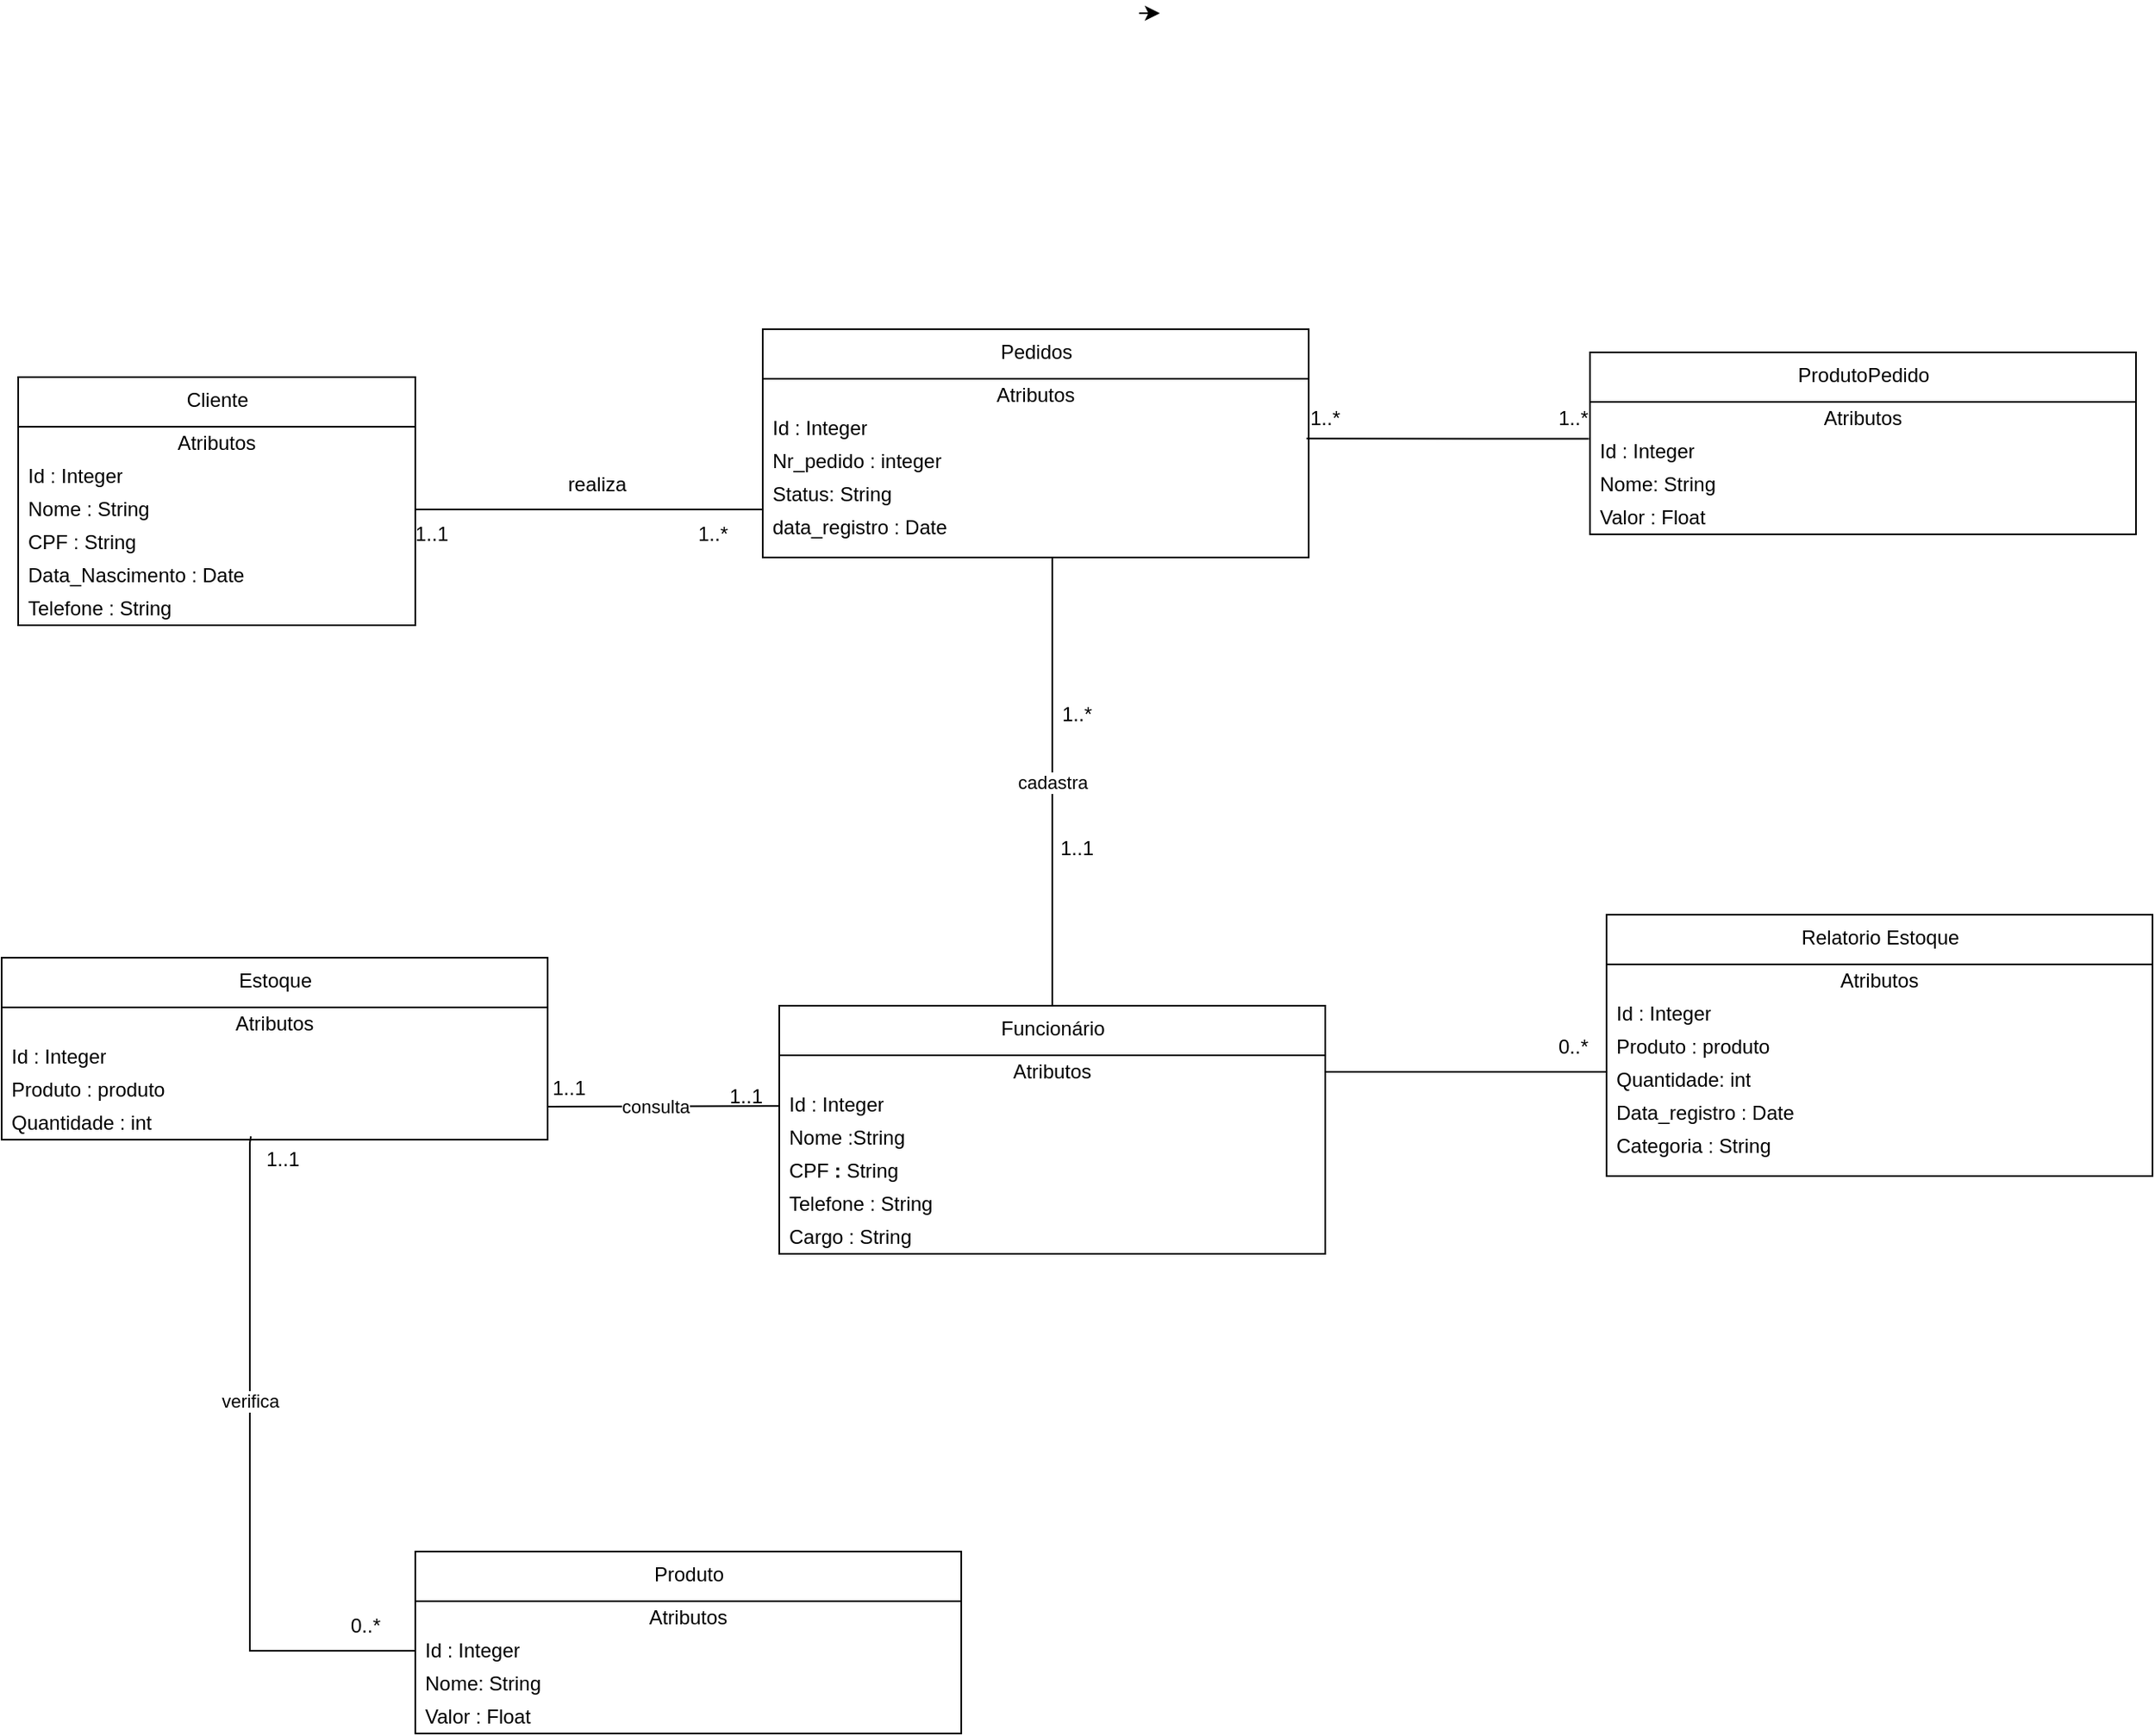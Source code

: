 <mxfile version="18.1.1" type="device"><diagram id="Cx4AztGt67KTtShkw5KA" name="Page-1"><mxGraphModel dx="3558" dy="2621" grid="1" gridSize="10" guides="1" tooltips="1" connect="1" arrows="1" fold="1" page="1" pageScale="1" pageWidth="827" pageHeight="1169" math="0" shadow="0"><root><mxCell id="0"/><mxCell id="1" parent="0"/><mxCell id="dHC5TxJik9N568IBiqkN-1" value="Cliente" style="swimlane;fontStyle=0;align=center;verticalAlign=top;childLayout=stackLayout;horizontal=1;startSize=30;horizontalStack=0;resizeParent=1;resizeParentMax=0;resizeLast=0;collapsible=0;marginBottom=0;html=1;" parent="1" vertex="1"><mxGeometry x="-270" y="70" width="240" height="150" as="geometry"/></mxCell><mxCell id="dHC5TxJik9N568IBiqkN-2" value="Atributos" style="text;html=1;strokeColor=none;fillColor=none;align=center;verticalAlign=middle;spacingLeft=4;spacingRight=4;overflow=hidden;rotatable=0;points=[[0,0.5],[1,0.5]];portConstraint=eastwest;" parent="dHC5TxJik9N568IBiqkN-1" vertex="1"><mxGeometry y="30" width="240" height="20" as="geometry"/></mxCell><mxCell id="dHC5TxJik9N568IBiqkN-14" value="Id : Integer" style="text;html=1;strokeColor=none;fillColor=none;align=left;verticalAlign=middle;spacingLeft=4;spacingRight=4;overflow=hidden;rotatable=0;points=[[0,0.5],[1,0.5]];portConstraint=eastwest;" parent="dHC5TxJik9N568IBiqkN-1" vertex="1"><mxGeometry y="50" width="240" height="20" as="geometry"/></mxCell><mxCell id="dHC5TxJik9N568IBiqkN-3" value="Nome : String" style="text;html=1;strokeColor=none;fillColor=none;align=left;verticalAlign=middle;spacingLeft=4;spacingRight=4;overflow=hidden;rotatable=0;points=[[0,0.5],[1,0.5]];portConstraint=eastwest;" parent="dHC5TxJik9N568IBiqkN-1" vertex="1"><mxGeometry y="70" width="240" height="20" as="geometry"/></mxCell><mxCell id="dHC5TxJik9N568IBiqkN-11" value="CPF :&amp;nbsp;String" style="text;html=1;strokeColor=none;fillColor=none;align=left;verticalAlign=middle;spacingLeft=4;spacingRight=4;overflow=hidden;rotatable=0;points=[[0,0.5],[1,0.5]];portConstraint=eastwest;" parent="dHC5TxJik9N568IBiqkN-1" vertex="1"><mxGeometry y="90" width="240" height="20" as="geometry"/></mxCell><mxCell id="dHC5TxJik9N568IBiqkN-12" value="Data_Nascimento :&amp;nbsp;Date" style="text;html=1;strokeColor=none;fillColor=none;align=left;verticalAlign=middle;spacingLeft=4;spacingRight=4;overflow=hidden;rotatable=0;points=[[0,0.5],[1,0.5]];portConstraint=eastwest;" parent="dHC5TxJik9N568IBiqkN-1" vertex="1"><mxGeometry y="110" width="240" height="20" as="geometry"/></mxCell><mxCell id="dHC5TxJik9N568IBiqkN-16" value="Telefone :&amp;nbsp;String" style="text;html=1;strokeColor=none;fillColor=none;align=left;verticalAlign=middle;spacingLeft=4;spacingRight=4;overflow=hidden;rotatable=0;points=[[0,0.5],[1,0.5]];portConstraint=eastwest;" parent="dHC5TxJik9N568IBiqkN-1" vertex="1"><mxGeometry y="130" width="240" height="20" as="geometry"/></mxCell><mxCell id="dHC5TxJik9N568IBiqkN-44" value="Funcionário" style="swimlane;fontStyle=0;align=center;verticalAlign=top;childLayout=stackLayout;horizontal=1;startSize=30;horizontalStack=0;resizeParent=1;resizeParentMax=0;resizeLast=0;collapsible=0;marginBottom=0;html=1;" parent="1" vertex="1"><mxGeometry x="190" y="450" width="330" height="150" as="geometry"/></mxCell><mxCell id="dHC5TxJik9N568IBiqkN-58" value="Atributos" style="text;html=1;strokeColor=none;fillColor=none;align=center;verticalAlign=middle;spacingLeft=4;spacingRight=4;overflow=hidden;rotatable=0;points=[[0,0.5],[1,0.5]];portConstraint=eastwest;" parent="dHC5TxJik9N568IBiqkN-44" vertex="1"><mxGeometry y="30" width="330" height="20" as="geometry"/></mxCell><mxCell id="dHC5TxJik9N568IBiqkN-46" value="Id : Integer" style="text;html=1;strokeColor=none;fillColor=none;align=left;verticalAlign=middle;spacingLeft=4;spacingRight=4;overflow=hidden;rotatable=0;points=[[0,0.5],[1,0.5]];portConstraint=eastwest;" parent="dHC5TxJik9N568IBiqkN-44" vertex="1"><mxGeometry y="50" width="330" height="20" as="geometry"/></mxCell><mxCell id="dHC5TxJik9N568IBiqkN-47" value="Nome :String" style="text;html=1;strokeColor=none;fillColor=none;align=left;verticalAlign=middle;spacingLeft=4;spacingRight=4;overflow=hidden;rotatable=0;points=[[0,0.5],[1,0.5]];portConstraint=eastwest;" parent="dHC5TxJik9N568IBiqkN-44" vertex="1"><mxGeometry y="70" width="330" height="20" as="geometry"/></mxCell><mxCell id="dHC5TxJik9N568IBiqkN-48" value="CPF &lt;b&gt;: &lt;/b&gt;String" style="text;html=1;strokeColor=none;fillColor=none;align=left;verticalAlign=middle;spacingLeft=4;spacingRight=4;overflow=hidden;rotatable=0;points=[[0,0.5],[1,0.5]];portConstraint=eastwest;" parent="dHC5TxJik9N568IBiqkN-44" vertex="1"><mxGeometry y="90" width="330" height="20" as="geometry"/></mxCell><mxCell id="dHC5TxJik9N568IBiqkN-49" value="Telefone : String" style="text;html=1;strokeColor=none;fillColor=none;align=left;verticalAlign=middle;spacingLeft=4;spacingRight=4;overflow=hidden;rotatable=0;points=[[0,0.5],[1,0.5]];portConstraint=eastwest;" parent="dHC5TxJik9N568IBiqkN-44" vertex="1"><mxGeometry y="110" width="330" height="20" as="geometry"/></mxCell><mxCell id="dHC5TxJik9N568IBiqkN-50" value="Cargo : String" style="text;html=1;strokeColor=none;fillColor=none;align=left;verticalAlign=middle;spacingLeft=4;spacingRight=4;overflow=hidden;rotatable=0;points=[[0,0.5],[1,0.5]];portConstraint=eastwest;" parent="dHC5TxJik9N568IBiqkN-44" vertex="1"><mxGeometry y="130" width="330" height="20" as="geometry"/></mxCell><mxCell id="cuk9OXNKnOFUyl_-UuKK-25" value="verifica" style="edgeStyle=orthogonalEdgeStyle;rounded=0;orthogonalLoop=1;jettySize=auto;html=1;endArrow=none;endFill=0;entryX=0.177;entryY=0.032;entryDx=0;entryDy=0;entryPerimeter=0;" parent="1" source="dHC5TxJik9N568IBiqkN-61" target="cuk9OXNKnOFUyl_-UuKK-17" edge="1"><mxGeometry x="0.222" relative="1" as="geometry"><mxPoint x="-129.85" y="580.0" as="targetPoint"/><Array as="points"><mxPoint x="-130" y="840"/><mxPoint x="-130" y="533"/><mxPoint x="-129" y="533"/></Array><mxPoint as="offset"/></mxGeometry></mxCell><mxCell id="dHC5TxJik9N568IBiqkN-61" value="Produto" style="swimlane;fontStyle=0;align=center;verticalAlign=top;childLayout=stackLayout;horizontal=1;startSize=30;horizontalStack=0;resizeParent=1;resizeParentMax=0;resizeLast=0;collapsible=0;marginBottom=0;html=1;" parent="1" vertex="1"><mxGeometry x="-30" y="780" width="330" height="110" as="geometry"/></mxCell><mxCell id="dHC5TxJik9N568IBiqkN-62" value="Atributos" style="text;html=1;strokeColor=none;fillColor=none;align=center;verticalAlign=middle;spacingLeft=4;spacingRight=4;overflow=hidden;rotatable=0;points=[[0,0.5],[1,0.5]];portConstraint=eastwest;" parent="dHC5TxJik9N568IBiqkN-61" vertex="1"><mxGeometry y="30" width="330" height="20" as="geometry"/></mxCell><mxCell id="dHC5TxJik9N568IBiqkN-63" value="Id : Integer" style="text;html=1;strokeColor=none;fillColor=none;align=left;verticalAlign=middle;spacingLeft=4;spacingRight=4;overflow=hidden;rotatable=0;points=[[0,0.5],[1,0.5]];portConstraint=eastwest;" parent="dHC5TxJik9N568IBiqkN-61" vertex="1"><mxGeometry y="50" width="330" height="20" as="geometry"/></mxCell><mxCell id="dHC5TxJik9N568IBiqkN-67" value="Nome: String" style="text;html=1;strokeColor=none;fillColor=none;align=left;verticalAlign=middle;spacingLeft=4;spacingRight=4;overflow=hidden;rotatable=0;points=[[0,0.5],[1,0.5]];portConstraint=eastwest;" parent="dHC5TxJik9N568IBiqkN-61" vertex="1"><mxGeometry y="70" width="330" height="20" as="geometry"/></mxCell><mxCell id="dHC5TxJik9N568IBiqkN-74" value="Valor : Float" style="text;html=1;strokeColor=none;fillColor=none;align=left;verticalAlign=middle;spacingLeft=4;spacingRight=4;overflow=hidden;rotatable=0;points=[[0,0.5],[1,0.5]];portConstraint=eastwest;" parent="dHC5TxJik9N568IBiqkN-61" vertex="1"><mxGeometry y="90" width="330" height="20" as="geometry"/></mxCell><mxCell id="cuk9OXNKnOFUyl_-UuKK-11" style="edgeStyle=orthogonalEdgeStyle;rounded=0;orthogonalLoop=1;jettySize=auto;html=1;entryX=1;entryY=0.5;entryDx=0;entryDy=0;endArrow=none;endFill=0;" parent="1" source="dHC5TxJik9N568IBiqkN-75" target="dHC5TxJik9N568IBiqkN-3" edge="1"><mxGeometry relative="1" as="geometry"><Array as="points"><mxPoint x="150" y="150"/><mxPoint x="150" y="150"/></Array></mxGeometry></mxCell><mxCell id="cuk9OXNKnOFUyl_-UuKK-15" value="cadastra" style="edgeStyle=orthogonalEdgeStyle;rounded=0;orthogonalLoop=1;jettySize=auto;html=1;endArrow=none;endFill=0;" parent="1" source="dHC5TxJik9N568IBiqkN-75" target="dHC5TxJik9N568IBiqkN-44" edge="1"><mxGeometry relative="1" as="geometry"><Array as="points"><mxPoint x="355" y="220"/><mxPoint x="355" y="220"/></Array></mxGeometry></mxCell><mxCell id="dHC5TxJik9N568IBiqkN-75" value="Pedidos" style="swimlane;fontStyle=0;align=center;verticalAlign=top;childLayout=stackLayout;horizontal=1;startSize=30;horizontalStack=0;resizeParent=1;resizeParentMax=0;resizeLast=0;collapsible=0;marginBottom=0;html=1;swimlaneLine=1;fillColor=none;" parent="1" vertex="1"><mxGeometry x="180" y="41" width="330" height="138" as="geometry"/></mxCell><mxCell id="dHC5TxJik9N568IBiqkN-76" value="Atributos" style="text;html=1;strokeColor=none;fillColor=none;align=center;verticalAlign=middle;spacingLeft=4;spacingRight=4;overflow=hidden;rotatable=0;points=[[0,0.5],[1,0.5]];portConstraint=eastwest;" parent="dHC5TxJik9N568IBiqkN-75" vertex="1"><mxGeometry y="30" width="330" height="20" as="geometry"/></mxCell><mxCell id="dHC5TxJik9N568IBiqkN-77" value="Id : Integer" style="text;html=1;strokeColor=none;fillColor=none;align=left;verticalAlign=middle;spacingLeft=4;spacingRight=4;overflow=hidden;rotatable=0;points=[[0,0.5],[1,0.5]];portConstraint=eastwest;" parent="dHC5TxJik9N568IBiqkN-75" vertex="1"><mxGeometry y="50" width="330" height="20" as="geometry"/></mxCell><mxCell id="dHC5TxJik9N568IBiqkN-78" value="Nr_pedido : integer" style="text;html=1;strokeColor=none;fillColor=none;align=left;verticalAlign=middle;spacingLeft=4;spacingRight=4;overflow=hidden;rotatable=0;points=[[0,0.5],[1,0.5]];portConstraint=eastwest;" parent="dHC5TxJik9N568IBiqkN-75" vertex="1"><mxGeometry y="70" width="330" height="20" as="geometry"/></mxCell><mxCell id="dHC5TxJik9N568IBiqkN-86" value="Status: String" style="text;html=1;strokeColor=none;fillColor=none;align=left;verticalAlign=middle;spacingLeft=4;spacingRight=4;overflow=hidden;rotatable=0;points=[[0,0.5],[1,0.5]];portConstraint=eastwest;" parent="dHC5TxJik9N568IBiqkN-75" vertex="1"><mxGeometry y="90" width="330" height="20" as="geometry"/></mxCell><mxCell id="dHC5TxJik9N568IBiqkN-79" value="data_registro : Date" style="text;html=1;strokeColor=none;fillColor=none;align=left;verticalAlign=middle;spacingLeft=4;spacingRight=4;overflow=hidden;rotatable=0;points=[[0,0.5],[1,0.5]];portConstraint=eastwest;" parent="dHC5TxJik9N568IBiqkN-75" vertex="1"><mxGeometry y="110" width="330" height="20" as="geometry"/></mxCell><mxCell id="dHC5TxJik9N568IBiqkN-80" value="" style="line;strokeWidth=1;fillColor=none;align=left;verticalAlign=middle;spacingTop=-1;spacingLeft=3;spacingRight=3;rotatable=0;labelPosition=right;points=[];portConstraint=eastwest;strokeColor=none;" parent="dHC5TxJik9N568IBiqkN-75" vertex="1"><mxGeometry y="130" width="330" height="8" as="geometry"/></mxCell><mxCell id="dHC5TxJik9N568IBiqkN-88" value="Estoque" style="swimlane;fontStyle=0;align=center;verticalAlign=top;childLayout=stackLayout;horizontal=1;startSize=30;horizontalStack=0;resizeParent=1;resizeParentMax=0;resizeLast=0;collapsible=0;marginBottom=0;html=1;" parent="1" vertex="1"><mxGeometry x="-280" y="421" width="330" height="110" as="geometry"/></mxCell><mxCell id="dHC5TxJik9N568IBiqkN-89" value="Atributos" style="text;html=1;strokeColor=none;fillColor=none;align=center;verticalAlign=middle;spacingLeft=4;spacingRight=4;overflow=hidden;rotatable=0;points=[[0,0.5],[1,0.5]];portConstraint=eastwest;" parent="dHC5TxJik9N568IBiqkN-88" vertex="1"><mxGeometry y="30" width="330" height="20" as="geometry"/></mxCell><mxCell id="dHC5TxJik9N568IBiqkN-90" value="Id : Integer" style="text;html=1;strokeColor=none;fillColor=none;align=left;verticalAlign=middle;spacingLeft=4;spacingRight=4;overflow=hidden;rotatable=0;points=[[0,0.5],[1,0.5]];portConstraint=eastwest;" parent="dHC5TxJik9N568IBiqkN-88" vertex="1"><mxGeometry y="50" width="330" height="20" as="geometry"/></mxCell><mxCell id="dHC5TxJik9N568IBiqkN-92" value="Produto : produto" style="text;html=1;strokeColor=none;fillColor=none;align=left;verticalAlign=middle;spacingLeft=4;spacingRight=4;overflow=hidden;rotatable=0;points=[[0,0.5],[1,0.5]];portConstraint=eastwest;" parent="dHC5TxJik9N568IBiqkN-88" vertex="1"><mxGeometry y="70" width="330" height="20" as="geometry"/></mxCell><mxCell id="dHC5TxJik9N568IBiqkN-93" value="Quantidade : int" style="text;html=1;strokeColor=none;fillColor=none;align=left;verticalAlign=middle;spacingLeft=4;spacingRight=4;overflow=hidden;rotatable=0;points=[[0,0.5],[1,0.5]];portConstraint=eastwest;" parent="dHC5TxJik9N568IBiqkN-88" vertex="1"><mxGeometry y="90" width="330" height="20" as="geometry"/></mxCell><mxCell id="dHC5TxJik9N568IBiqkN-96" value="Relatorio Estoque" style="swimlane;fontStyle=0;align=center;verticalAlign=top;childLayout=stackLayout;horizontal=1;startSize=30;horizontalStack=0;resizeParent=1;resizeParentMax=0;resizeLast=0;collapsible=0;marginBottom=0;html=1;" parent="1" vertex="1"><mxGeometry x="690" y="395" width="330" height="158" as="geometry"/></mxCell><mxCell id="dHC5TxJik9N568IBiqkN-97" value="Atributos" style="text;html=1;strokeColor=none;fillColor=none;align=center;verticalAlign=middle;spacingLeft=4;spacingRight=4;overflow=hidden;rotatable=0;points=[[0,0.5],[1,0.5]];portConstraint=eastwest;" parent="dHC5TxJik9N568IBiqkN-96" vertex="1"><mxGeometry y="30" width="330" height="20" as="geometry"/></mxCell><mxCell id="dHC5TxJik9N568IBiqkN-98" value="Id : Integer" style="text;html=1;strokeColor=none;fillColor=none;align=left;verticalAlign=middle;spacingLeft=4;spacingRight=4;overflow=hidden;rotatable=0;points=[[0,0.5],[1,0.5]];portConstraint=eastwest;" parent="dHC5TxJik9N568IBiqkN-96" vertex="1"><mxGeometry y="50" width="330" height="20" as="geometry"/></mxCell><mxCell id="dHC5TxJik9N568IBiqkN-99" value="Produto : produto" style="text;html=1;strokeColor=none;fillColor=none;align=left;verticalAlign=middle;spacingLeft=4;spacingRight=4;overflow=hidden;rotatable=0;points=[[0,0.5],[1,0.5]];portConstraint=eastwest;" parent="dHC5TxJik9N568IBiqkN-96" vertex="1"><mxGeometry y="70" width="330" height="20" as="geometry"/></mxCell><mxCell id="dHC5TxJik9N568IBiqkN-100" value="Quantidade: int" style="text;html=1;strokeColor=none;fillColor=none;align=left;verticalAlign=middle;spacingLeft=4;spacingRight=4;overflow=hidden;rotatable=0;points=[[0,0.5],[1,0.5]];portConstraint=eastwest;" parent="dHC5TxJik9N568IBiqkN-96" vertex="1"><mxGeometry y="90" width="330" height="20" as="geometry"/></mxCell><mxCell id="dHC5TxJik9N568IBiqkN-101" value="Data_registro : Date" style="text;html=1;strokeColor=none;fillColor=none;align=left;verticalAlign=middle;spacingLeft=4;spacingRight=4;overflow=hidden;rotatable=0;points=[[0,0.5],[1,0.5]];portConstraint=eastwest;" parent="dHC5TxJik9N568IBiqkN-96" vertex="1"><mxGeometry y="110" width="330" height="20" as="geometry"/></mxCell><mxCell id="dHC5TxJik9N568IBiqkN-104" value="Categoria : String" style="text;html=1;strokeColor=none;fillColor=none;align=left;verticalAlign=middle;spacingLeft=4;spacingRight=4;overflow=hidden;rotatable=0;points=[[0,0.5],[1,0.5]];portConstraint=eastwest;" parent="dHC5TxJik9N568IBiqkN-96" vertex="1"><mxGeometry y="130" width="330" height="20" as="geometry"/></mxCell><mxCell id="dHC5TxJik9N568IBiqkN-102" value="" style="line;strokeWidth=1;fillColor=none;align=left;verticalAlign=middle;spacingTop=-1;spacingLeft=3;spacingRight=3;rotatable=0;labelPosition=right;points=[];portConstraint=eastwest;strokeColor=none;" parent="dHC5TxJik9N568IBiqkN-96" vertex="1"><mxGeometry y="150" width="330" height="8" as="geometry"/></mxCell><mxCell id="cuk9OXNKnOFUyl_-UuKK-12" value="1..*" style="text;html=1;strokeColor=none;fillColor=none;align=center;verticalAlign=middle;whiteSpace=wrap;rounded=0;" parent="1" vertex="1"><mxGeometry x="120" y="150" width="60" height="30" as="geometry"/></mxCell><mxCell id="cuk9OXNKnOFUyl_-UuKK-13" value="1..1" style="text;html=1;strokeColor=none;fillColor=none;align=center;verticalAlign=middle;whiteSpace=wrap;rounded=0;" parent="1" vertex="1"><mxGeometry x="-50" y="150" width="60" height="30" as="geometry"/></mxCell><mxCell id="cuk9OXNKnOFUyl_-UuKK-14" value="realiza" style="text;html=1;strokeColor=none;fillColor=none;align=center;verticalAlign=middle;whiteSpace=wrap;rounded=0;" parent="1" vertex="1"><mxGeometry x="50" y="120" width="60" height="30" as="geometry"/></mxCell><mxCell id="cuk9OXNKnOFUyl_-UuKK-16" value="1..*" style="text;html=1;strokeColor=none;fillColor=none;align=center;verticalAlign=middle;whiteSpace=wrap;rounded=0;" parent="1" vertex="1"><mxGeometry x="340" y="259" width="60" height="30" as="geometry"/></mxCell><mxCell id="cuk9OXNKnOFUyl_-UuKK-17" value="1..1" style="text;html=1;strokeColor=none;fillColor=none;align=center;verticalAlign=middle;whiteSpace=wrap;rounded=0;" parent="1" vertex="1"><mxGeometry x="-140" y="528" width="60" height="30" as="geometry"/></mxCell><mxCell id="cuk9OXNKnOFUyl_-UuKK-18" value="1..1" style="text;html=1;strokeColor=none;fillColor=none;align=center;verticalAlign=middle;whiteSpace=wrap;rounded=0;" parent="1" vertex="1"><mxGeometry x="340" y="340" width="60" height="30" as="geometry"/></mxCell><mxCell id="cuk9OXNKnOFUyl_-UuKK-20" value="consulta" style="edgeStyle=orthogonalEdgeStyle;rounded=0;orthogonalLoop=1;jettySize=auto;html=1;entryX=1;entryY=0.5;entryDx=0;entryDy=0;endArrow=none;endFill=0;exitX=-0.001;exitY=0.531;exitDx=0;exitDy=0;exitPerimeter=0;" parent="1" source="dHC5TxJik9N568IBiqkN-46" target="dHC5TxJik9N568IBiqkN-93" edge="1"><mxGeometry relative="1" as="geometry"><Array as="points"><mxPoint x="182" y="511"/><mxPoint x="50" y="511"/></Array><mxPoint x="150" y="530" as="sourcePoint"/></mxGeometry></mxCell><mxCell id="cuk9OXNKnOFUyl_-UuKK-21" value="1..1" style="text;html=1;strokeColor=none;fillColor=none;align=center;verticalAlign=middle;whiteSpace=wrap;rounded=0;" parent="1" vertex="1"><mxGeometry x="33" y="485" width="60" height="30" as="geometry"/></mxCell><mxCell id="cuk9OXNKnOFUyl_-UuKK-23" value="1..1" style="text;html=1;strokeColor=none;fillColor=none;align=center;verticalAlign=middle;whiteSpace=wrap;rounded=0;" parent="1" vertex="1"><mxGeometry x="140" y="490" width="60" height="30" as="geometry"/></mxCell><mxCell id="cuk9OXNKnOFUyl_-UuKK-24" style="edgeStyle=orthogonalEdgeStyle;rounded=0;orthogonalLoop=1;jettySize=auto;html=1;entryX=0;entryY=0.5;entryDx=0;entryDy=0;endArrow=none;endFill=0;exitX=1;exitY=0.184;exitDx=0;exitDy=0;exitPerimeter=0;" parent="1" source="dHC5TxJik9N568IBiqkN-58" target="dHC5TxJik9N568IBiqkN-100" edge="1"><mxGeometry relative="1" as="geometry"><Array as="points"><mxPoint x="520" y="490"/><mxPoint x="690" y="490"/></Array><mxPoint x="550" y="520" as="sourcePoint"/></mxGeometry></mxCell><mxCell id="cuk9OXNKnOFUyl_-UuKK-26" value="0..*" style="text;html=1;strokeColor=none;fillColor=none;align=center;verticalAlign=middle;whiteSpace=wrap;rounded=0;" parent="1" vertex="1"><mxGeometry x="-90" y="810" width="60" height="30" as="geometry"/></mxCell><mxCell id="cuk9OXNKnOFUyl_-UuKK-27" value="0..*" style="text;html=1;strokeColor=none;fillColor=none;align=center;verticalAlign=middle;whiteSpace=wrap;rounded=0;" parent="1" vertex="1"><mxGeometry x="640" y="460" width="60" height="30" as="geometry"/></mxCell><mxCell id="Cncln32AtTjpbpuw97FW-1" style="edgeStyle=orthogonalEdgeStyle;rounded=0;orthogonalLoop=1;jettySize=auto;html=1;exitX=0.25;exitY=0;exitDx=0;exitDy=0;entryX=0.316;entryY=0;entryDx=0;entryDy=0;entryPerimeter=0;" edge="1" parent="1"><mxGeometry relative="1" as="geometry"><mxPoint x="407.5" y="-150" as="sourcePoint"/><mxPoint x="420.04" y="-150" as="targetPoint"/></mxGeometry></mxCell><mxCell id="Cncln32AtTjpbpuw97FW-13" style="edgeStyle=orthogonalEdgeStyle;rounded=0;orthogonalLoop=1;jettySize=auto;html=1;entryX=0.996;entryY=-0.191;entryDx=0;entryDy=0;entryPerimeter=0;endArrow=none;endFill=0;startArrow=none;exitX=-0.002;exitY=0.111;exitDx=0;exitDy=0;exitPerimeter=0;" edge="1" parent="1" source="Cncln32AtTjpbpuw97FW-4" target="dHC5TxJik9N568IBiqkN-78"><mxGeometry relative="1" as="geometry"><Array as="points"/></mxGeometry></mxCell><mxCell id="Cncln32AtTjpbpuw97FW-2" value="ProdutoPedido" style="swimlane;fontStyle=0;align=center;verticalAlign=top;childLayout=stackLayout;horizontal=1;startSize=30;horizontalStack=0;resizeParent=1;resizeParentMax=0;resizeLast=0;collapsible=0;marginBottom=0;html=1;" vertex="1" parent="1"><mxGeometry x="680" y="55" width="330" height="110" as="geometry"/></mxCell><mxCell id="Cncln32AtTjpbpuw97FW-3" value="Atributos" style="text;html=1;strokeColor=none;fillColor=none;align=center;verticalAlign=middle;spacingLeft=4;spacingRight=4;overflow=hidden;rotatable=0;points=[[0,0.5],[1,0.5]];portConstraint=eastwest;" vertex="1" parent="Cncln32AtTjpbpuw97FW-2"><mxGeometry y="30" width="330" height="20" as="geometry"/></mxCell><mxCell id="Cncln32AtTjpbpuw97FW-4" value="Id : Integer" style="text;html=1;strokeColor=none;fillColor=none;align=left;verticalAlign=middle;spacingLeft=4;spacingRight=4;overflow=hidden;rotatable=0;points=[[0,0.5],[1,0.5]];portConstraint=eastwest;" vertex="1" parent="Cncln32AtTjpbpuw97FW-2"><mxGeometry y="50" width="330" height="20" as="geometry"/></mxCell><mxCell id="Cncln32AtTjpbpuw97FW-5" value="Nome: String" style="text;html=1;strokeColor=none;fillColor=none;align=left;verticalAlign=middle;spacingLeft=4;spacingRight=4;overflow=hidden;rotatable=0;points=[[0,0.5],[1,0.5]];portConstraint=eastwest;" vertex="1" parent="Cncln32AtTjpbpuw97FW-2"><mxGeometry y="70" width="330" height="20" as="geometry"/></mxCell><mxCell id="Cncln32AtTjpbpuw97FW-6" value="Valor : Float" style="text;html=1;strokeColor=none;fillColor=none;align=left;verticalAlign=middle;spacingLeft=4;spacingRight=4;overflow=hidden;rotatable=0;points=[[0,0.5],[1,0.5]];portConstraint=eastwest;" vertex="1" parent="Cncln32AtTjpbpuw97FW-2"><mxGeometry y="90" width="330" height="20" as="geometry"/></mxCell><mxCell id="Cncln32AtTjpbpuw97FW-16" value="1..*" style="text;html=1;strokeColor=none;fillColor=none;align=center;verticalAlign=middle;whiteSpace=wrap;rounded=0;" vertex="1" parent="1"><mxGeometry x="640" y="80" width="60" height="30" as="geometry"/></mxCell><mxCell id="Cncln32AtTjpbpuw97FW-18" value="1..*" style="text;html=1;strokeColor=none;fillColor=none;align=center;verticalAlign=middle;whiteSpace=wrap;rounded=0;" vertex="1" parent="1"><mxGeometry x="490" y="80" width="60" height="30" as="geometry"/></mxCell></root></mxGraphModel></diagram></mxfile>